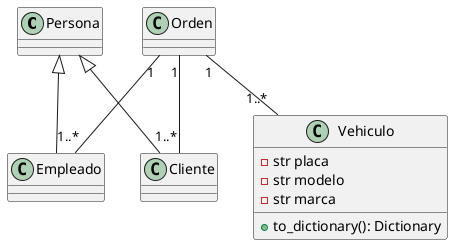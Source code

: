 @startuml orden

Persona <|-- Cliente
Persona <|-- Empleado

Orden "1" -- "1..*" Cliente
Orden "1" -- "1..*" Empleado
Orden "1" -- "1..*" Vehiculo


class Persona {

}

class Cliente {

}

class Empleado {

}

class Orden {


}

class Vehiculo {
    - str placa
    - str modelo
    - str marca
    + to_dictionary(): Dictionary
}